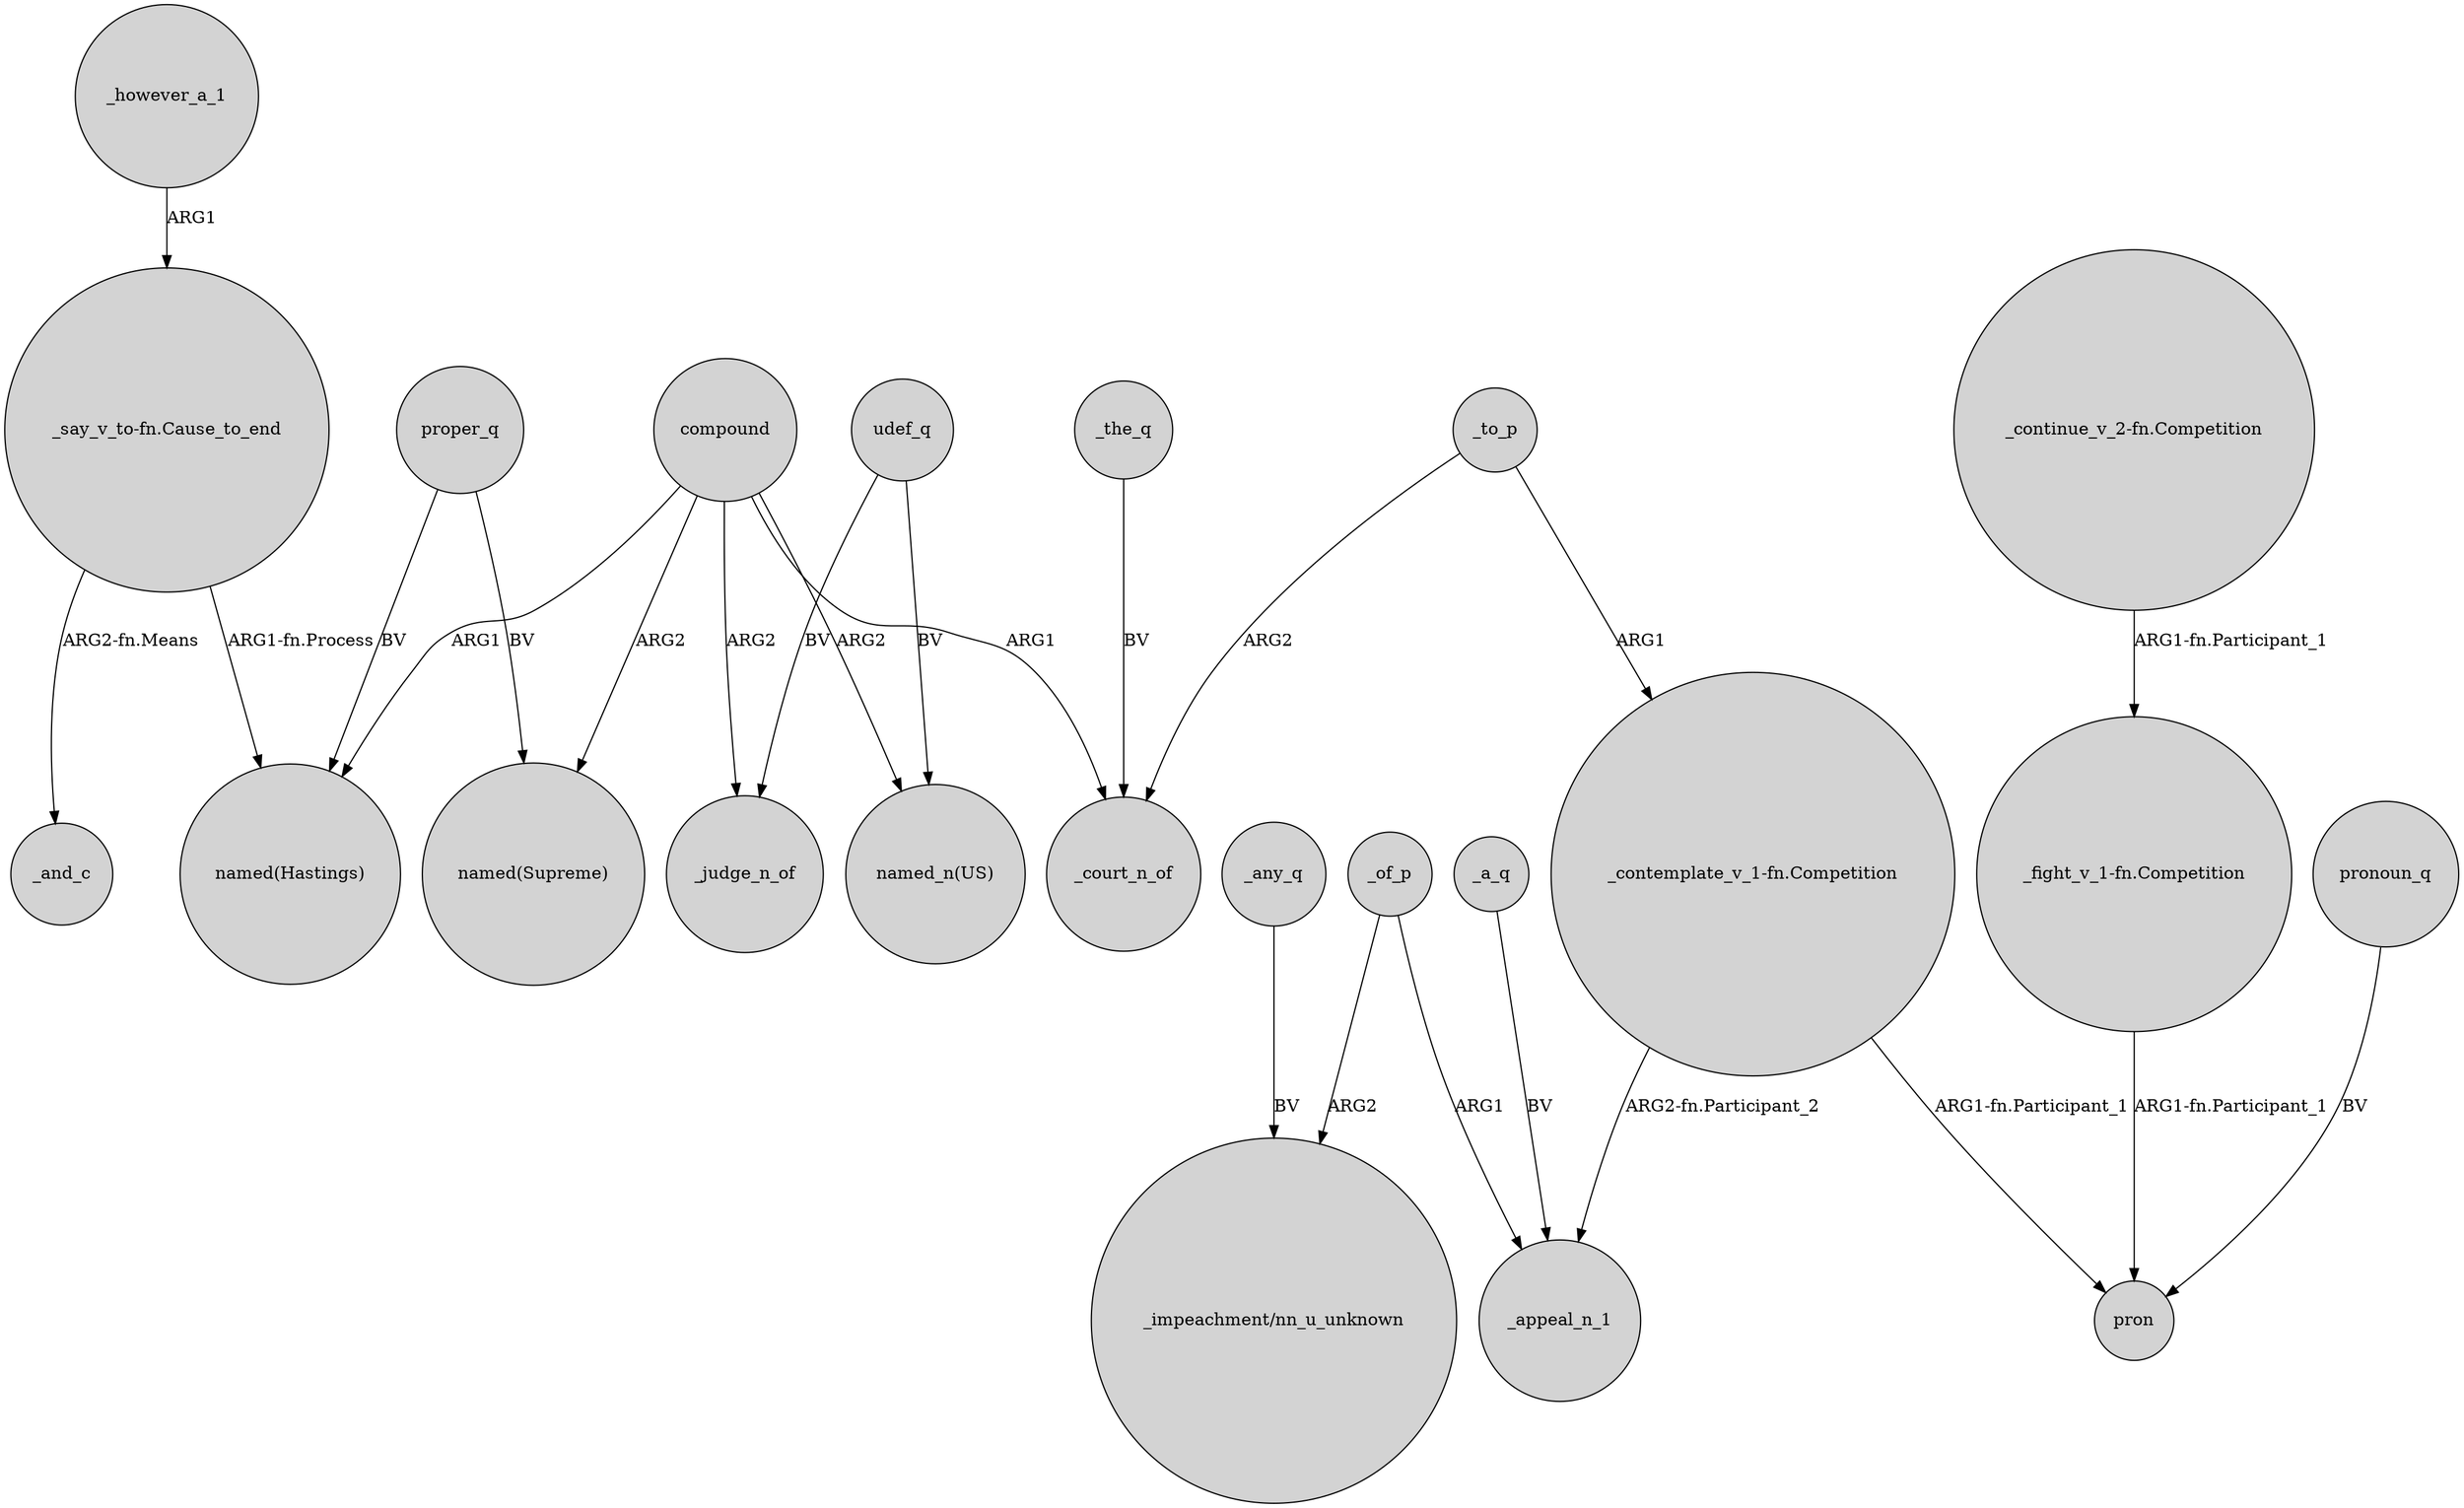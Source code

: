 digraph {
	node [shape=circle style=filled]
	"_say_v_to-fn.Cause_to_end" -> _and_c [label="ARG2-fn.Means"]
	_any_q -> "_impeachment/nn_u_unknown" [label=BV]
	_of_p -> _appeal_n_1 [label=ARG1]
	compound -> "named(Supreme)" [label=ARG2]
	_a_q -> _appeal_n_1 [label=BV]
	"_continue_v_2-fn.Competition" -> "_fight_v_1-fn.Competition" [label="ARG1-fn.Participant_1"]
	proper_q -> "named(Hastings)" [label=BV]
	"_contemplate_v_1-fn.Competition" -> pron [label="ARG1-fn.Participant_1"]
	udef_q -> _judge_n_of [label=BV]
	pronoun_q -> pron [label=BV]
	compound -> _court_n_of [label=ARG1]
	"_contemplate_v_1-fn.Competition" -> _appeal_n_1 [label="ARG2-fn.Participant_2"]
	_of_p -> "_impeachment/nn_u_unknown" [label=ARG2]
	_to_p -> _court_n_of [label=ARG2]
	_to_p -> "_contemplate_v_1-fn.Competition" [label=ARG1]
	_the_q -> _court_n_of [label=BV]
	"_say_v_to-fn.Cause_to_end" -> "named(Hastings)" [label="ARG1-fn.Process"]
	compound -> "named(Hastings)" [label=ARG1]
	"_fight_v_1-fn.Competition" -> pron [label="ARG1-fn.Participant_1"]
	_however_a_1 -> "_say_v_to-fn.Cause_to_end" [label=ARG1]
	proper_q -> "named(Supreme)" [label=BV]
	compound -> "named_n(US)" [label=ARG2]
	udef_q -> "named_n(US)" [label=BV]
	compound -> _judge_n_of [label=ARG2]
}

